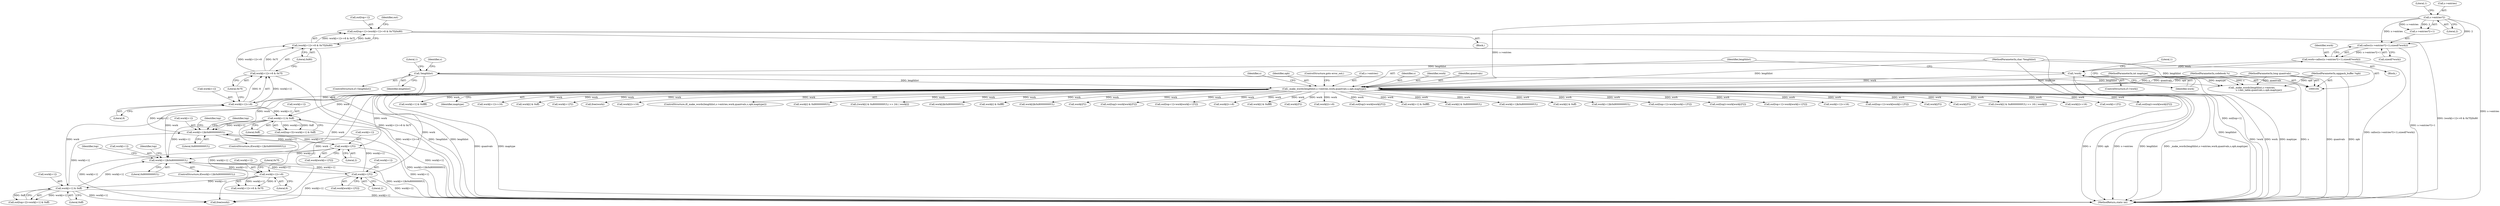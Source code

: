 digraph "0_Android_eeb4e45d5683f88488c083ecf142dc89bc3f0b47@pointer" {
"1000445" [label="(Call,out[top+1]=(work[i+1]>>8 & 0x7f)|0x80)"];
"1000451" [label="(Call,(work[i+1]>>8 & 0x7f)|0x80)"];
"1000452" [label="(Call,work[i+1]>>8 & 0x7f)"];
"1000453" [label="(Call,work[i+1]>>8)"];
"1000421" [label="(Call,work[i+1]&0x80000000UL)"];
"1000578" [label="(Call,work[i+1] & 0xff)"];
"1000563" [label="(Call,work[i+1]>>8)"];
"1000533" [label="(Call,work[i+1]&0x80000000UL)"];
"1000512" [label="(Call,work[i+1]*2)"];
"1000210" [label="(Call,_make_words(lengthlist,s->entries,work,quantvals,s,opb,maptype))"];
"1000114" [label="(Call,!lengthlist)"];
"1000106" [label="(MethodParameterIn,char *lengthlist)"];
"1000195" [label="(Call,s->entries*2)"];
"1000205" [label="(Call,!work)"];
"1000191" [label="(Call,work=calloc((s->entries*2+1),sizeof(*work)))"];
"1000193" [label="(Call,calloc((s->entries*2+1),sizeof(*work)))"];
"1000107" [label="(MethodParameterIn,long quantvals)"];
"1000105" [label="(MethodParameterIn,codebook *s)"];
"1000108" [label="(MethodParameterIn,oggpack_buffer *opb)"];
"1000109" [label="(MethodParameterIn,int maptype)"];
"1000609" [label="(Call,work[i+1]*2)"];
"1000479" [label="(Call,work[i+1] & 0xff)"];
"1000572" [label="(Call,out[top+2]=work[i+1] & 0xff)"];
"1000564" [label="(Call,work[i+1])"];
"1000714" [label="(Call,work[i+1] & 0xffff)"];
"1000445" [label="(Call,out[top+1]=(work[i+1]>>8 & 0x7f)|0x80)"];
"1000464" [label="(Identifier,out)"];
"1000220" [label="(ControlStructure,goto error_out;)"];
"1000422" [label="(Call,work[i+1])"];
"1000610" [label="(Call,work[i+1])"];
"1000212" [label="(Call,s->entries)"];
"1000117" [label="(Literal,1)"];
"1000210" [label="(Call,_make_words(lengthlist,s->entries,work,quantvals,s,opb,maptype))"];
"1000219" [label="(Identifier,maptype)"];
"1000688" [label="(Call,work[i+1]>>16)"];
"1000468" [label="(Call,work[i] & 0xff)"];
"1000479" [label="(Call,work[i+1] & 0xff)"];
"1000609" [label="(Call,work[i+1]*2)"];
"1000747" [label="(Call,work[i+1]*2)"];
"1000861" [label="(Call,free(work))"];
"1000460" [label="(Literal,0x7f)"];
"1000211" [label="(Identifier,lengthlist)"];
"1000217" [label="(Identifier,s)"];
"1000461" [label="(Literal,0x80)"];
"1000732" [label="(Call,work[i]>>16)"];
"1000454" [label="(Call,work[i+1])"];
"1000195" [label="(Call,s->entries*2)"];
"1000578" [label="(Call,work[i+1] & 0xff)"];
"1000115" [label="(Identifier,lengthlist)"];
"1000533" [label="(Call,work[i+1]&0x80000000UL)"];
"1000510" [label="(Call,work[work[i+1]*2])"];
"1000114" [label="(Call,!lengthlist)"];
"1000209" [label="(ControlStructure,if(_make_words(lengthlist,s->entries,work,quantvals,s,opb,maptype)))"];
"1000512" [label="(Call,work[i+1]*2)"];
"1000321" [label="(Call,work[i] & 0x80000000UL)"];
"1000319" [label="(Call,((work[i] & 0x80000000UL) >> 24) | work[i])"];
"1000649" [label="(Call,work[i]&0x80000000UL)"];
"1000473" [label="(Call,out[top+3]=work[i+1] & 0xff)"];
"1000446" [label="(Call,out[top+1])"];
"1000513" [label="(Call,work[i+1])"];
"1000215" [label="(Identifier,work)"];
"1000205" [label="(Call,!work)"];
"1000206" [label="(Identifier,work)"];
"1000760" [label="(Call,work[i] & 0xffff)"];
"1000109" [label="(MethodParameterIn,int maptype)"];
"1000414" [label="(Call,work[i]&0x80000000UL)"];
"1000453" [label="(Call,work[i+1]>>8)"];
"1000596" [label="(Call,work[i]*2)"];
"1000216" [label="(Identifier,quantvals)"];
"1000542" [label="(Identifier,top)"];
"1000200" [label="(Literal,1)"];
"1000452" [label="(Call,work[i+1]>>8 & 0x7f)"];
"1000489" [label="(Identifier,top)"];
"1000544" [label="(Call,out[top]=work[work[i]*2])"];
"1000588" [label="(Identifier,top)"];
"1000836" [label="(Call,out[top+1]=work[work[i+1]*2])"];
"1000451" [label="(Call,(work[i+1]>>8 & 0x7f)|0x80)"];
"1000428" [label="(Block,)"];
"1000149" [label="(Call,_make_words(lengthlist,s->entries,\n                   s->dec_table,quantvals,s,opb,maptype))"];
"1000438" [label="(Call,work[i]>>8)"];
"1000192" [label="(Identifier,work)"];
"1000607" [label="(Call,work[work[i+1]*2])"];
"1000703" [label="(Call,work[i] & 0xffff)"];
"1000785" [label="(Call,work[i]*2)"];
"1000497" [label="(Call,work[i]>>8)"];
"1000779" [label="(Call,out[top]=work[work[i]*2])"];
"1000224" [label="(Identifier,s)"];
"1000427" [label="(Literal,0x80000000UL)"];
"1000813" [label="(Call,work[i+1] & 0xffff)"];
"1000204" [label="(ControlStructure,if (!work))"];
"1000485" [label="(Literal,0xff)"];
"1000856" [label="(Call,free(work))"];
"1000110" [label="(Block,)"];
"1000359" [label="(Call,work[i] & 0x80000000UL)"];
"1000480" [label="(Call,work[i+1])"];
"1000108" [label="(MethodParameterIn,oggpack_buffer *opb)"];
"1000656" [label="(Call,work[i+1]&0x80000000UL)"];
"1000539" [label="(Literal,0x80000000UL)"];
"1000107" [label="(MethodParameterIn,long quantvals)"];
"1000421" [label="(Call,work[i+1]&0x80000000UL)"];
"1000532" [label="(ControlStructure,if(work[i+1]&0x80000000UL))"];
"1000106" [label="(MethodParameterIn,char *lengthlist)"];
"1000563" [label="(Call,work[i+1]>>8)"];
"1000525" [label="(Call,work[i] & 0xff)"];
"1000420" [label="(ControlStructure,if(work[i+1]&0x80000000UL))"];
"1000768" [label="(Call,work[i+1]&0x80000000UL)"];
"1000105" [label="(MethodParameterIn,codebook *s)"];
"1000601" [label="(Call,out[top+1]=work[work[i+1]*2])"];
"1000825" [label="(Call,out[top]=work[work[i]*2])"];
"1000208" [label="(Literal,1)"];
"1000865" [label="(MethodReturn,static int)"];
"1000121" [label="(Identifier,s)"];
"1000579" [label="(Call,work[i+1])"];
"1000569" [label="(Literal,8)"];
"1000562" [label="(Call,work[i+1]>>8 & 0x7f)"];
"1000196" [label="(Call,s->entries)"];
"1000570" [label="(Literal,0x7f)"];
"1000739" [label="(Call,out[top+1]=work[work[i+1]*2])"];
"1000798" [label="(Call,work[i+1]>>16)"];
"1000191" [label="(Call,work=calloc((s->entries*2+1),sizeof(*work)))"];
"1000584" [label="(Literal,0xff)"];
"1000194" [label="(Call,s->entries*2+1)"];
"1000518" [label="(Literal,2)"];
"1000504" [label="(Call,out[top+1]=work[work[i+1]*2])"];
"1000113" [label="(ControlStructure,if (!lengthlist))"];
"1000831" [label="(Call,work[i]*2)"];
"1000201" [label="(Call,sizeof(*work))"];
"1000430" [label="(Identifier,top)"];
"1000550" [label="(Call,work[i]*2)"];
"1000357" [label="(Call,((work[i] & 0x80000000UL) >> 16) | work[i])"];
"1000218" [label="(Identifier,opb)"];
"1000673" [label="(Call,work[i]>>16)"];
"1000459" [label="(Literal,8)"];
"1000844" [label="(Call,work[i+1]*2)"];
"1000199" [label="(Literal,2)"];
"1000534" [label="(Call,work[i+1])"];
"1000193" [label="(Call,calloc((s->entries*2+1),sizeof(*work)))"];
"1000615" [label="(Literal,2)"];
"1000590" [label="(Call,out[top]=work[work[i]*2])"];
"1000445" -> "1000428"  [label="AST: "];
"1000445" -> "1000451"  [label="CFG: "];
"1000446" -> "1000445"  [label="AST: "];
"1000451" -> "1000445"  [label="AST: "];
"1000464" -> "1000445"  [label="CFG: "];
"1000445" -> "1000865"  [label="DDG: out[top+1]"];
"1000445" -> "1000865"  [label="DDG: (work[i+1]>>8 & 0x7f)|0x80"];
"1000451" -> "1000445"  [label="DDG: work[i+1]>>8 & 0x7f"];
"1000451" -> "1000445"  [label="DDG: 0x80"];
"1000451" -> "1000461"  [label="CFG: "];
"1000452" -> "1000451"  [label="AST: "];
"1000461" -> "1000451"  [label="AST: "];
"1000451" -> "1000865"  [label="DDG: work[i+1]>>8 & 0x7f"];
"1000452" -> "1000451"  [label="DDG: work[i+1]>>8"];
"1000452" -> "1000451"  [label="DDG: 0x7f"];
"1000452" -> "1000460"  [label="CFG: "];
"1000453" -> "1000452"  [label="AST: "];
"1000460" -> "1000452"  [label="AST: "];
"1000461" -> "1000452"  [label="CFG: "];
"1000452" -> "1000865"  [label="DDG: work[i+1]>>8"];
"1000453" -> "1000452"  [label="DDG: work[i+1]"];
"1000453" -> "1000452"  [label="DDG: 8"];
"1000453" -> "1000459"  [label="CFG: "];
"1000454" -> "1000453"  [label="AST: "];
"1000459" -> "1000453"  [label="AST: "];
"1000460" -> "1000453"  [label="CFG: "];
"1000421" -> "1000453"  [label="DDG: work[i+1]"];
"1000210" -> "1000453"  [label="DDG: work"];
"1000453" -> "1000479"  [label="DDG: work[i+1]"];
"1000421" -> "1000420"  [label="AST: "];
"1000421" -> "1000427"  [label="CFG: "];
"1000422" -> "1000421"  [label="AST: "];
"1000427" -> "1000421"  [label="AST: "];
"1000430" -> "1000421"  [label="CFG: "];
"1000489" -> "1000421"  [label="CFG: "];
"1000421" -> "1000865"  [label="DDG: work[i+1]&0x80000000UL"];
"1000578" -> "1000421"  [label="DDG: work[i+1]"];
"1000512" -> "1000421"  [label="DDG: work[i+1]"];
"1000609" -> "1000421"  [label="DDG: work[i+1]"];
"1000479" -> "1000421"  [label="DDG: work[i+1]"];
"1000210" -> "1000421"  [label="DDG: work"];
"1000421" -> "1000512"  [label="DDG: work[i+1]"];
"1000578" -> "1000572"  [label="AST: "];
"1000578" -> "1000584"  [label="CFG: "];
"1000579" -> "1000578"  [label="AST: "];
"1000584" -> "1000578"  [label="AST: "];
"1000572" -> "1000578"  [label="CFG: "];
"1000578" -> "1000865"  [label="DDG: work[i+1]"];
"1000578" -> "1000533"  [label="DDG: work[i+1]"];
"1000578" -> "1000572"  [label="DDG: work[i+1]"];
"1000578" -> "1000572"  [label="DDG: 0xff"];
"1000563" -> "1000578"  [label="DDG: work[i+1]"];
"1000210" -> "1000578"  [label="DDG: work"];
"1000578" -> "1000856"  [label="DDG: work[i+1]"];
"1000563" -> "1000562"  [label="AST: "];
"1000563" -> "1000569"  [label="CFG: "];
"1000564" -> "1000563"  [label="AST: "];
"1000569" -> "1000563"  [label="AST: "];
"1000570" -> "1000563"  [label="CFG: "];
"1000563" -> "1000562"  [label="DDG: work[i+1]"];
"1000563" -> "1000562"  [label="DDG: 8"];
"1000533" -> "1000563"  [label="DDG: work[i+1]"];
"1000210" -> "1000563"  [label="DDG: work"];
"1000533" -> "1000532"  [label="AST: "];
"1000533" -> "1000539"  [label="CFG: "];
"1000534" -> "1000533"  [label="AST: "];
"1000539" -> "1000533"  [label="AST: "];
"1000542" -> "1000533"  [label="CFG: "];
"1000588" -> "1000533"  [label="CFG: "];
"1000533" -> "1000865"  [label="DDG: work[i+1]&0x80000000UL"];
"1000512" -> "1000533"  [label="DDG: work[i+1]"];
"1000609" -> "1000533"  [label="DDG: work[i+1]"];
"1000479" -> "1000533"  [label="DDG: work[i+1]"];
"1000210" -> "1000533"  [label="DDG: work"];
"1000533" -> "1000609"  [label="DDG: work[i+1]"];
"1000512" -> "1000510"  [label="AST: "];
"1000512" -> "1000518"  [label="CFG: "];
"1000513" -> "1000512"  [label="AST: "];
"1000518" -> "1000512"  [label="AST: "];
"1000510" -> "1000512"  [label="CFG: "];
"1000512" -> "1000865"  [label="DDG: work[i+1]"];
"1000210" -> "1000512"  [label="DDG: work"];
"1000512" -> "1000856"  [label="DDG: work[i+1]"];
"1000210" -> "1000209"  [label="AST: "];
"1000210" -> "1000219"  [label="CFG: "];
"1000211" -> "1000210"  [label="AST: "];
"1000212" -> "1000210"  [label="AST: "];
"1000215" -> "1000210"  [label="AST: "];
"1000216" -> "1000210"  [label="AST: "];
"1000217" -> "1000210"  [label="AST: "];
"1000218" -> "1000210"  [label="AST: "];
"1000219" -> "1000210"  [label="AST: "];
"1000220" -> "1000210"  [label="CFG: "];
"1000224" -> "1000210"  [label="CFG: "];
"1000210" -> "1000865"  [label="DDG: _make_words(lengthlist,s->entries,work,quantvals,s,opb,maptype)"];
"1000210" -> "1000865"  [label="DDG: quantvals"];
"1000210" -> "1000865"  [label="DDG: maptype"];
"1000210" -> "1000865"  [label="DDG: s"];
"1000210" -> "1000865"  [label="DDG: opb"];
"1000210" -> "1000865"  [label="DDG: s->entries"];
"1000210" -> "1000865"  [label="DDG: lengthlist"];
"1000114" -> "1000210"  [label="DDG: lengthlist"];
"1000106" -> "1000210"  [label="DDG: lengthlist"];
"1000195" -> "1000210"  [label="DDG: s->entries"];
"1000205" -> "1000210"  [label="DDG: work"];
"1000107" -> "1000210"  [label="DDG: quantvals"];
"1000105" -> "1000210"  [label="DDG: s"];
"1000108" -> "1000210"  [label="DDG: opb"];
"1000109" -> "1000210"  [label="DDG: maptype"];
"1000210" -> "1000321"  [label="DDG: work"];
"1000210" -> "1000319"  [label="DDG: work"];
"1000210" -> "1000359"  [label="DDG: work"];
"1000210" -> "1000357"  [label="DDG: work"];
"1000210" -> "1000414"  [label="DDG: work"];
"1000210" -> "1000438"  [label="DDG: work"];
"1000210" -> "1000468"  [label="DDG: work"];
"1000210" -> "1000479"  [label="DDG: work"];
"1000210" -> "1000497"  [label="DDG: work"];
"1000210" -> "1000504"  [label="DDG: work"];
"1000210" -> "1000525"  [label="DDG: work"];
"1000210" -> "1000544"  [label="DDG: work"];
"1000210" -> "1000550"  [label="DDG: work"];
"1000210" -> "1000590"  [label="DDG: work"];
"1000210" -> "1000596"  [label="DDG: work"];
"1000210" -> "1000601"  [label="DDG: work"];
"1000210" -> "1000609"  [label="DDG: work"];
"1000210" -> "1000649"  [label="DDG: work"];
"1000210" -> "1000656"  [label="DDG: work"];
"1000210" -> "1000673"  [label="DDG: work"];
"1000210" -> "1000688"  [label="DDG: work"];
"1000210" -> "1000703"  [label="DDG: work"];
"1000210" -> "1000714"  [label="DDG: work"];
"1000210" -> "1000732"  [label="DDG: work"];
"1000210" -> "1000739"  [label="DDG: work"];
"1000210" -> "1000747"  [label="DDG: work"];
"1000210" -> "1000760"  [label="DDG: work"];
"1000210" -> "1000768"  [label="DDG: work"];
"1000210" -> "1000779"  [label="DDG: work"];
"1000210" -> "1000785"  [label="DDG: work"];
"1000210" -> "1000798"  [label="DDG: work"];
"1000210" -> "1000813"  [label="DDG: work"];
"1000210" -> "1000825"  [label="DDG: work"];
"1000210" -> "1000831"  [label="DDG: work"];
"1000210" -> "1000836"  [label="DDG: work"];
"1000210" -> "1000844"  [label="DDG: work"];
"1000210" -> "1000856"  [label="DDG: work"];
"1000210" -> "1000861"  [label="DDG: work"];
"1000114" -> "1000113"  [label="AST: "];
"1000114" -> "1000115"  [label="CFG: "];
"1000115" -> "1000114"  [label="AST: "];
"1000117" -> "1000114"  [label="CFG: "];
"1000121" -> "1000114"  [label="CFG: "];
"1000114" -> "1000865"  [label="DDG: !lengthlist"];
"1000114" -> "1000865"  [label="DDG: lengthlist"];
"1000106" -> "1000114"  [label="DDG: lengthlist"];
"1000114" -> "1000149"  [label="DDG: lengthlist"];
"1000106" -> "1000104"  [label="AST: "];
"1000106" -> "1000865"  [label="DDG: lengthlist"];
"1000106" -> "1000149"  [label="DDG: lengthlist"];
"1000195" -> "1000194"  [label="AST: "];
"1000195" -> "1000199"  [label="CFG: "];
"1000196" -> "1000195"  [label="AST: "];
"1000199" -> "1000195"  [label="AST: "];
"1000200" -> "1000195"  [label="CFG: "];
"1000195" -> "1000865"  [label="DDG: s->entries"];
"1000195" -> "1000193"  [label="DDG: s->entries"];
"1000195" -> "1000193"  [label="DDG: 2"];
"1000195" -> "1000194"  [label="DDG: s->entries"];
"1000195" -> "1000194"  [label="DDG: 2"];
"1000205" -> "1000204"  [label="AST: "];
"1000205" -> "1000206"  [label="CFG: "];
"1000206" -> "1000205"  [label="AST: "];
"1000208" -> "1000205"  [label="CFG: "];
"1000211" -> "1000205"  [label="CFG: "];
"1000205" -> "1000865"  [label="DDG: work"];
"1000205" -> "1000865"  [label="DDG: !work"];
"1000191" -> "1000205"  [label="DDG: work"];
"1000191" -> "1000110"  [label="AST: "];
"1000191" -> "1000193"  [label="CFG: "];
"1000192" -> "1000191"  [label="AST: "];
"1000193" -> "1000191"  [label="AST: "];
"1000206" -> "1000191"  [label="CFG: "];
"1000191" -> "1000865"  [label="DDG: calloc((s->entries*2+1),sizeof(*work))"];
"1000193" -> "1000191"  [label="DDG: s->entries*2+1"];
"1000193" -> "1000201"  [label="CFG: "];
"1000194" -> "1000193"  [label="AST: "];
"1000201" -> "1000193"  [label="AST: "];
"1000193" -> "1000865"  [label="DDG: s->entries*2+1"];
"1000107" -> "1000104"  [label="AST: "];
"1000107" -> "1000865"  [label="DDG: quantvals"];
"1000107" -> "1000149"  [label="DDG: quantvals"];
"1000105" -> "1000104"  [label="AST: "];
"1000105" -> "1000865"  [label="DDG: s"];
"1000105" -> "1000149"  [label="DDG: s"];
"1000108" -> "1000104"  [label="AST: "];
"1000108" -> "1000865"  [label="DDG: opb"];
"1000108" -> "1000149"  [label="DDG: opb"];
"1000109" -> "1000104"  [label="AST: "];
"1000109" -> "1000865"  [label="DDG: maptype"];
"1000109" -> "1000149"  [label="DDG: maptype"];
"1000609" -> "1000607"  [label="AST: "];
"1000609" -> "1000615"  [label="CFG: "];
"1000610" -> "1000609"  [label="AST: "];
"1000615" -> "1000609"  [label="AST: "];
"1000607" -> "1000609"  [label="CFG: "];
"1000609" -> "1000865"  [label="DDG: work[i+1]"];
"1000609" -> "1000856"  [label="DDG: work[i+1]"];
"1000479" -> "1000473"  [label="AST: "];
"1000479" -> "1000485"  [label="CFG: "];
"1000480" -> "1000479"  [label="AST: "];
"1000485" -> "1000479"  [label="AST: "];
"1000473" -> "1000479"  [label="CFG: "];
"1000479" -> "1000865"  [label="DDG: work[i+1]"];
"1000479" -> "1000473"  [label="DDG: work[i+1]"];
"1000479" -> "1000473"  [label="DDG: 0xff"];
"1000479" -> "1000856"  [label="DDG: work[i+1]"];
}
